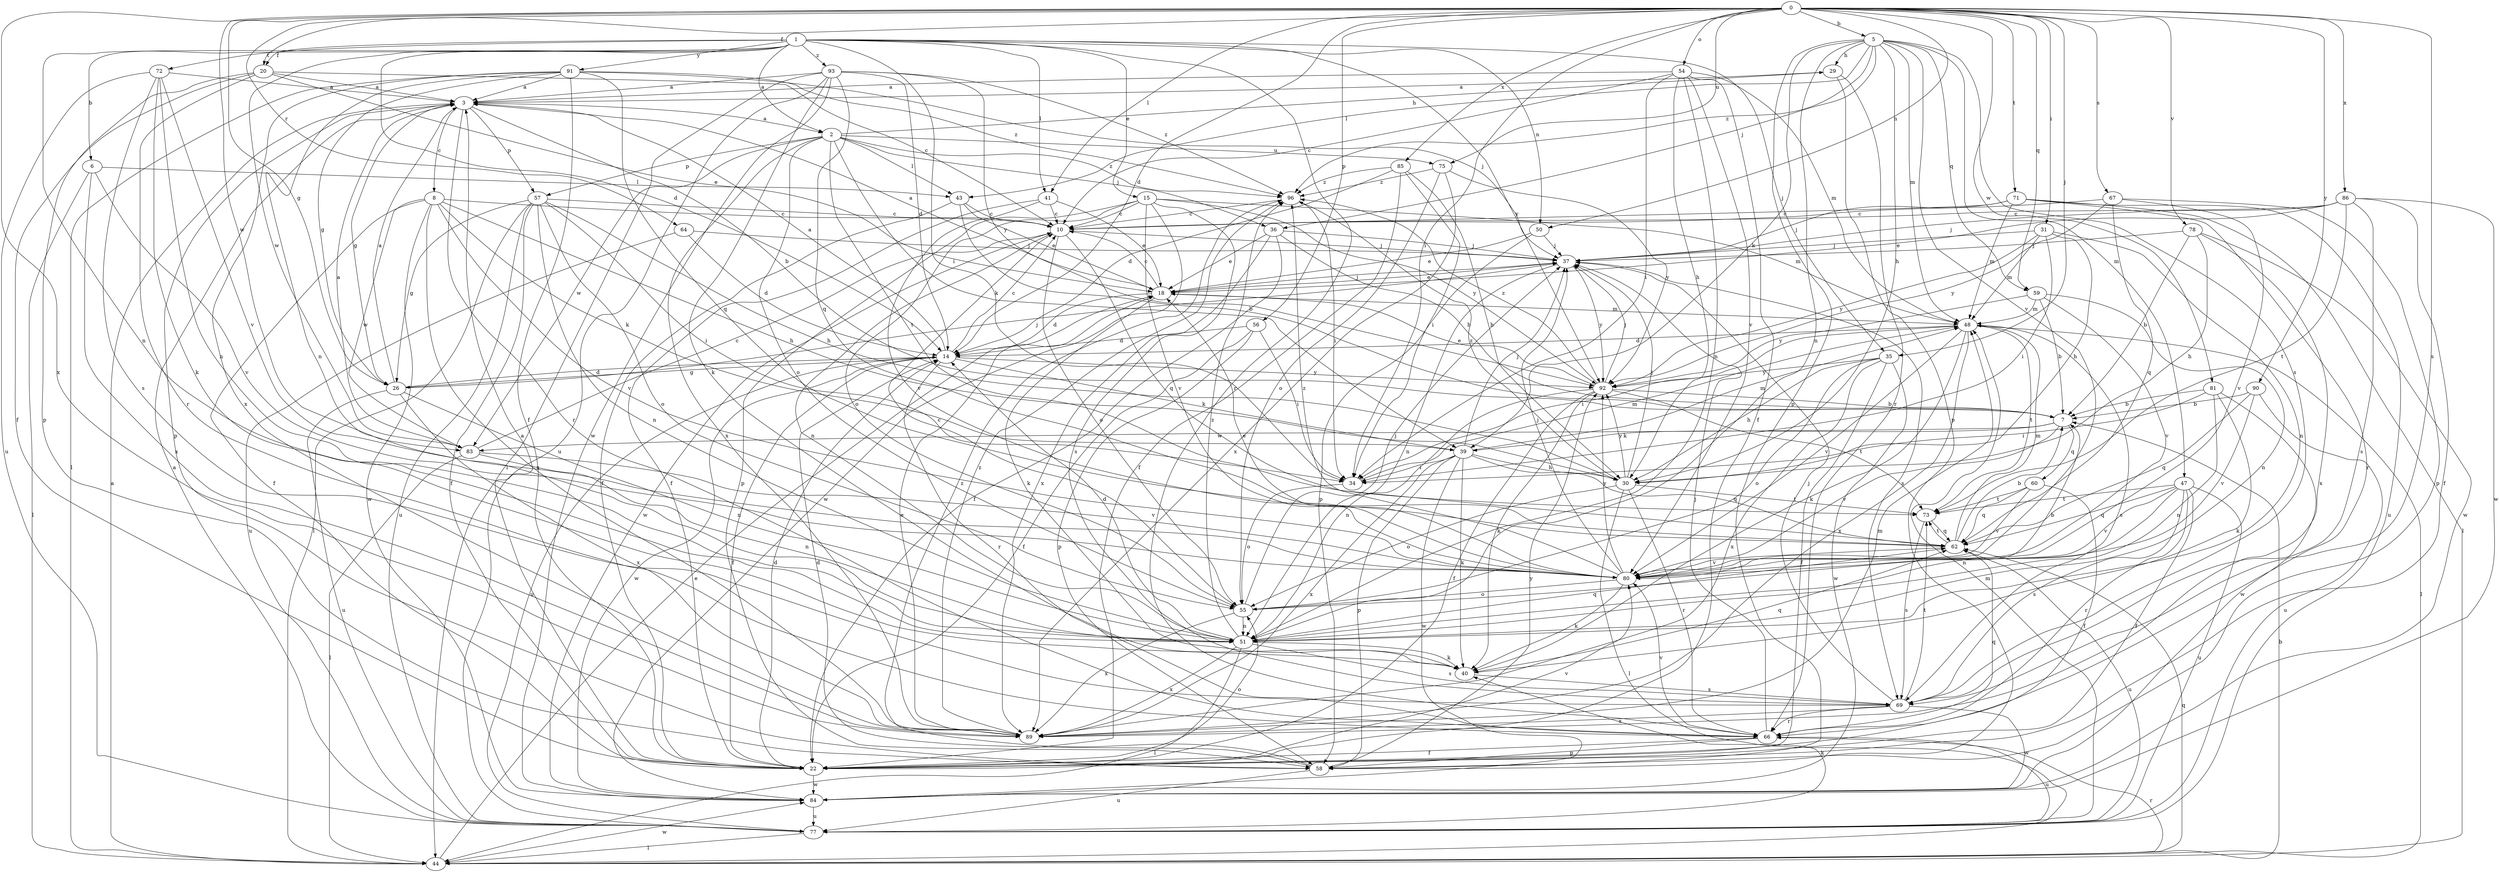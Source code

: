 strict digraph  {
0;
1;
2;
3;
5;
6;
7;
8;
10;
14;
15;
18;
20;
22;
26;
29;
30;
31;
34;
35;
36;
37;
39;
40;
41;
43;
44;
47;
48;
50;
51;
54;
55;
56;
57;
58;
59;
60;
62;
64;
66;
67;
69;
71;
72;
73;
75;
77;
78;
80;
81;
83;
84;
85;
86;
89;
90;
91;
92;
93;
96;
0 -> 5  [label=b];
0 -> 14  [label=d];
0 -> 20  [label=f];
0 -> 26  [label=g];
0 -> 31  [label=i];
0 -> 34  [label=i];
0 -> 35  [label=j];
0 -> 41  [label=l];
0 -> 50  [label=n];
0 -> 54  [label=o];
0 -> 56  [label=p];
0 -> 59  [label=q];
0 -> 64  [label=r];
0 -> 67  [label=s];
0 -> 69  [label=s];
0 -> 71  [label=t];
0 -> 75  [label=u];
0 -> 78  [label=v];
0 -> 81  [label=w];
0 -> 83  [label=w];
0 -> 85  [label=x];
0 -> 86  [label=x];
0 -> 89  [label=x];
0 -> 90  [label=y];
1 -> 2  [label=a];
1 -> 6  [label=b];
1 -> 14  [label=d];
1 -> 15  [label=e];
1 -> 20  [label=f];
1 -> 34  [label=i];
1 -> 35  [label=j];
1 -> 41  [label=l];
1 -> 50  [label=n];
1 -> 51  [label=n];
1 -> 66  [label=r];
1 -> 72  [label=t];
1 -> 83  [label=w];
1 -> 91  [label=y];
1 -> 92  [label=y];
1 -> 93  [label=z];
2 -> 29  [label=h];
2 -> 36  [label=j];
2 -> 39  [label=k];
2 -> 43  [label=l];
2 -> 55  [label=o];
2 -> 57  [label=p];
2 -> 73  [label=t];
2 -> 75  [label=u];
2 -> 83  [label=w];
2 -> 89  [label=x];
2 -> 96  [label=z];
3 -> 2  [label=a];
3 -> 7  [label=b];
3 -> 8  [label=c];
3 -> 26  [label=g];
3 -> 57  [label=p];
3 -> 58  [label=p];
3 -> 66  [label=r];
5 -> 29  [label=h];
5 -> 30  [label=h];
5 -> 36  [label=j];
5 -> 39  [label=k];
5 -> 43  [label=l];
5 -> 47  [label=m];
5 -> 48  [label=m];
5 -> 51  [label=n];
5 -> 58  [label=p];
5 -> 59  [label=q];
5 -> 69  [label=s];
5 -> 80  [label=v];
5 -> 96  [label=z];
6 -> 43  [label=l];
6 -> 44  [label=l];
6 -> 80  [label=v];
6 -> 89  [label=x];
7 -> 39  [label=k];
7 -> 60  [label=q];
7 -> 80  [label=v];
7 -> 83  [label=w];
8 -> 10  [label=c];
8 -> 22  [label=f];
8 -> 30  [label=h];
8 -> 39  [label=k];
8 -> 80  [label=v];
8 -> 83  [label=w];
8 -> 84  [label=w];
8 -> 89  [label=x];
10 -> 37  [label=j];
10 -> 51  [label=n];
10 -> 55  [label=o];
10 -> 62  [label=q];
10 -> 84  [label=w];
14 -> 3  [label=a];
14 -> 10  [label=c];
14 -> 22  [label=f];
14 -> 26  [label=g];
14 -> 39  [label=k];
14 -> 66  [label=r];
14 -> 77  [label=u];
14 -> 84  [label=w];
14 -> 92  [label=y];
15 -> 10  [label=c];
15 -> 48  [label=m];
15 -> 55  [label=o];
15 -> 58  [label=p];
15 -> 69  [label=s];
15 -> 80  [label=v];
15 -> 84  [label=w];
15 -> 92  [label=y];
18 -> 3  [label=a];
18 -> 10  [label=c];
18 -> 14  [label=d];
18 -> 37  [label=j];
18 -> 40  [label=k];
18 -> 48  [label=m];
20 -> 3  [label=a];
20 -> 10  [label=c];
20 -> 18  [label=e];
20 -> 22  [label=f];
20 -> 58  [label=p];
20 -> 66  [label=r];
22 -> 3  [label=a];
22 -> 14  [label=d];
22 -> 55  [label=o];
22 -> 80  [label=v];
22 -> 84  [label=w];
26 -> 3  [label=a];
26 -> 14  [label=d];
26 -> 37  [label=j];
26 -> 51  [label=n];
26 -> 77  [label=u];
26 -> 89  [label=x];
29 -> 3  [label=a];
29 -> 58  [label=p];
29 -> 66  [label=r];
30 -> 37  [label=j];
30 -> 44  [label=l];
30 -> 55  [label=o];
30 -> 66  [label=r];
30 -> 73  [label=t];
30 -> 92  [label=y];
30 -> 96  [label=z];
31 -> 30  [label=h];
31 -> 34  [label=i];
31 -> 37  [label=j];
31 -> 48  [label=m];
31 -> 51  [label=n];
31 -> 92  [label=y];
34 -> 48  [label=m];
34 -> 55  [label=o];
35 -> 22  [label=f];
35 -> 30  [label=h];
35 -> 55  [label=o];
35 -> 84  [label=w];
35 -> 89  [label=x];
35 -> 92  [label=y];
36 -> 7  [label=b];
36 -> 18  [label=e];
36 -> 22  [label=f];
36 -> 37  [label=j];
36 -> 89  [label=x];
37 -> 18  [label=e];
37 -> 51  [label=n];
37 -> 69  [label=s];
37 -> 92  [label=y];
39 -> 30  [label=h];
39 -> 34  [label=i];
39 -> 37  [label=j];
39 -> 40  [label=k];
39 -> 48  [label=m];
39 -> 58  [label=p];
39 -> 62  [label=q];
39 -> 84  [label=w];
39 -> 89  [label=x];
40 -> 62  [label=q];
40 -> 69  [label=s];
41 -> 10  [label=c];
41 -> 18  [label=e];
41 -> 22  [label=f];
41 -> 80  [label=v];
43 -> 7  [label=b];
43 -> 10  [label=c];
43 -> 18  [label=e];
43 -> 22  [label=f];
44 -> 3  [label=a];
44 -> 7  [label=b];
44 -> 18  [label=e];
44 -> 62  [label=q];
44 -> 66  [label=r];
44 -> 84  [label=w];
47 -> 22  [label=f];
47 -> 51  [label=n];
47 -> 62  [label=q];
47 -> 66  [label=r];
47 -> 69  [label=s];
47 -> 73  [label=t];
47 -> 77  [label=u];
47 -> 80  [label=v];
48 -> 14  [label=d];
48 -> 34  [label=i];
48 -> 40  [label=k];
48 -> 44  [label=l];
48 -> 69  [label=s];
48 -> 73  [label=t];
48 -> 80  [label=v];
48 -> 89  [label=x];
50 -> 18  [label=e];
50 -> 37  [label=j];
50 -> 58  [label=p];
51 -> 14  [label=d];
51 -> 40  [label=k];
51 -> 44  [label=l];
51 -> 62  [label=q];
51 -> 69  [label=s];
51 -> 89  [label=x];
51 -> 96  [label=z];
54 -> 3  [label=a];
54 -> 10  [label=c];
54 -> 22  [label=f];
54 -> 30  [label=h];
54 -> 34  [label=i];
54 -> 48  [label=m];
54 -> 51  [label=n];
54 -> 80  [label=v];
55 -> 7  [label=b];
55 -> 10  [label=c];
55 -> 37  [label=j];
55 -> 51  [label=n];
55 -> 89  [label=x];
56 -> 14  [label=d];
56 -> 22  [label=f];
56 -> 34  [label=i];
56 -> 58  [label=p];
57 -> 10  [label=c];
57 -> 22  [label=f];
57 -> 26  [label=g];
57 -> 30  [label=h];
57 -> 34  [label=i];
57 -> 44  [label=l];
57 -> 51  [label=n];
57 -> 55  [label=o];
57 -> 77  [label=u];
58 -> 14  [label=d];
58 -> 77  [label=u];
58 -> 92  [label=y];
58 -> 96  [label=z];
59 -> 7  [label=b];
59 -> 48  [label=m];
59 -> 51  [label=n];
59 -> 80  [label=v];
59 -> 92  [label=y];
60 -> 22  [label=f];
60 -> 62  [label=q];
60 -> 73  [label=t];
60 -> 80  [label=v];
62 -> 7  [label=b];
62 -> 48  [label=m];
62 -> 73  [label=t];
62 -> 77  [label=u];
62 -> 80  [label=v];
64 -> 14  [label=d];
64 -> 37  [label=j];
64 -> 77  [label=u];
66 -> 22  [label=f];
66 -> 37  [label=j];
66 -> 58  [label=p];
66 -> 62  [label=q];
66 -> 77  [label=u];
66 -> 80  [label=v];
67 -> 10  [label=c];
67 -> 58  [label=p];
67 -> 62  [label=q];
67 -> 80  [label=v];
67 -> 92  [label=y];
69 -> 37  [label=j];
69 -> 66  [label=r];
69 -> 73  [label=t];
69 -> 84  [label=w];
69 -> 89  [label=x];
71 -> 10  [label=c];
71 -> 37  [label=j];
71 -> 44  [label=l];
71 -> 48  [label=m];
71 -> 66  [label=r];
71 -> 77  [label=u];
72 -> 3  [label=a];
72 -> 40  [label=k];
72 -> 51  [label=n];
72 -> 69  [label=s];
72 -> 77  [label=u];
72 -> 80  [label=v];
73 -> 62  [label=q];
73 -> 69  [label=s];
75 -> 55  [label=o];
75 -> 89  [label=x];
75 -> 92  [label=y];
75 -> 96  [label=z];
77 -> 3  [label=a];
77 -> 40  [label=k];
77 -> 44  [label=l];
77 -> 48  [label=m];
78 -> 7  [label=b];
78 -> 30  [label=h];
78 -> 37  [label=j];
78 -> 84  [label=w];
78 -> 89  [label=x];
80 -> 18  [label=e];
80 -> 37  [label=j];
80 -> 40  [label=k];
80 -> 55  [label=o];
80 -> 92  [label=y];
80 -> 96  [label=z];
81 -> 7  [label=b];
81 -> 34  [label=i];
81 -> 40  [label=k];
81 -> 51  [label=n];
81 -> 84  [label=w];
83 -> 3  [label=a];
83 -> 10  [label=c];
83 -> 44  [label=l];
83 -> 51  [label=n];
83 -> 80  [label=v];
84 -> 77  [label=u];
85 -> 14  [label=d];
85 -> 22  [label=f];
85 -> 30  [label=h];
85 -> 34  [label=i];
85 -> 96  [label=z];
86 -> 10  [label=c];
86 -> 18  [label=e];
86 -> 22  [label=f];
86 -> 37  [label=j];
86 -> 69  [label=s];
86 -> 73  [label=t];
86 -> 84  [label=w];
89 -> 18  [label=e];
89 -> 48  [label=m];
89 -> 96  [label=z];
90 -> 7  [label=b];
90 -> 62  [label=q];
90 -> 77  [label=u];
90 -> 80  [label=v];
91 -> 3  [label=a];
91 -> 22  [label=f];
91 -> 26  [label=g];
91 -> 37  [label=j];
91 -> 44  [label=l];
91 -> 51  [label=n];
91 -> 62  [label=q];
91 -> 89  [label=x];
91 -> 96  [label=z];
92 -> 7  [label=b];
92 -> 18  [label=e];
92 -> 22  [label=f];
92 -> 37  [label=j];
92 -> 40  [label=k];
92 -> 51  [label=n];
92 -> 73  [label=t];
92 -> 96  [label=z];
93 -> 3  [label=a];
93 -> 14  [label=d];
93 -> 40  [label=k];
93 -> 44  [label=l];
93 -> 62  [label=q];
93 -> 77  [label=u];
93 -> 84  [label=w];
93 -> 92  [label=y];
93 -> 96  [label=z];
96 -> 10  [label=c];
96 -> 34  [label=i];
}
